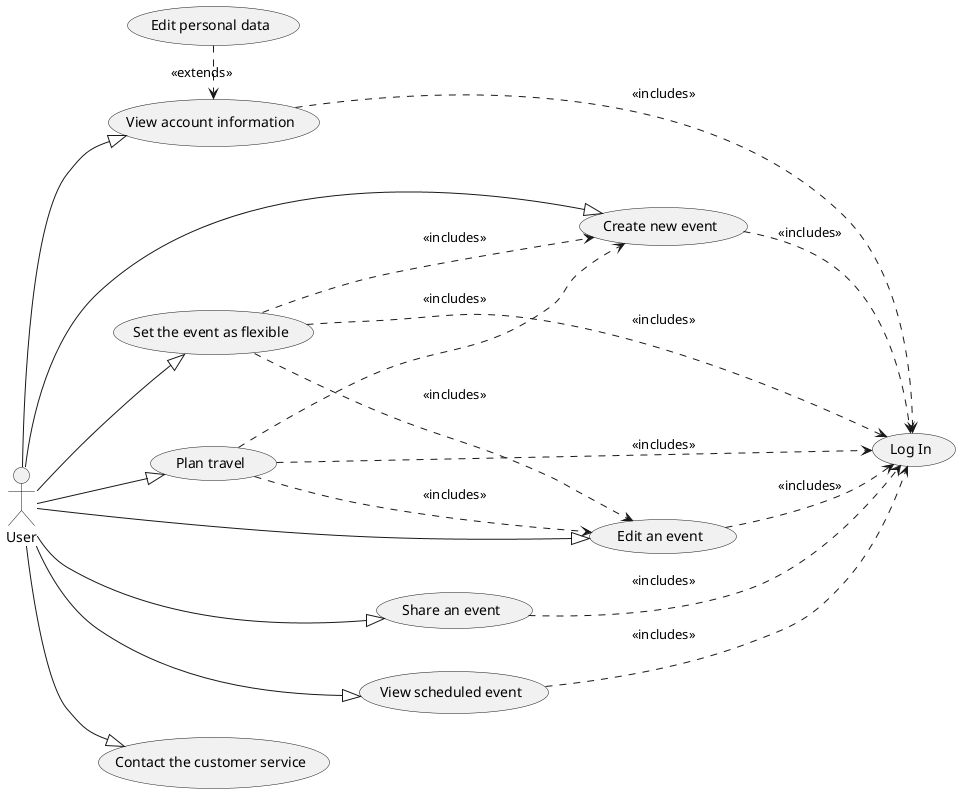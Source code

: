 @startuml

actor User

left to right direction

User --|> (Create new event)
(Create new event) ..> (Log In) :<<includes>>

User --|> (Edit an event)
(Edit an event) ..> (Log In) :<<includes>>

User --|> (Set the event as flexible)
(Set the event as flexible) ..> (Create new event) :<<includes>>
(Set the event as flexible) ..> (Edit an event) :<<includes>>
(Set the event as flexible) ..> (Log In) :<<includes>>

User --|> (Share an event)
(Share an event) ..> (Log In) :<<includes>>

User --|> (Plan travel)
(Plan travel) ..> (Create new event) :<<includes>>
(Plan travel) ..> (Edit an event) :<<includes>>
(Plan travel) ..> (Log In) :<<includes>>

User --|> (View scheduled event)
(View scheduled event) ..> (Log In) :<<includes>>

User --|> (View account information)
(Edit personal data) .> (View account information) :<<extends>>
(View account information) ..> (Log In) :<<includes>>

User --|> (Contact the customer service)

@enduml
